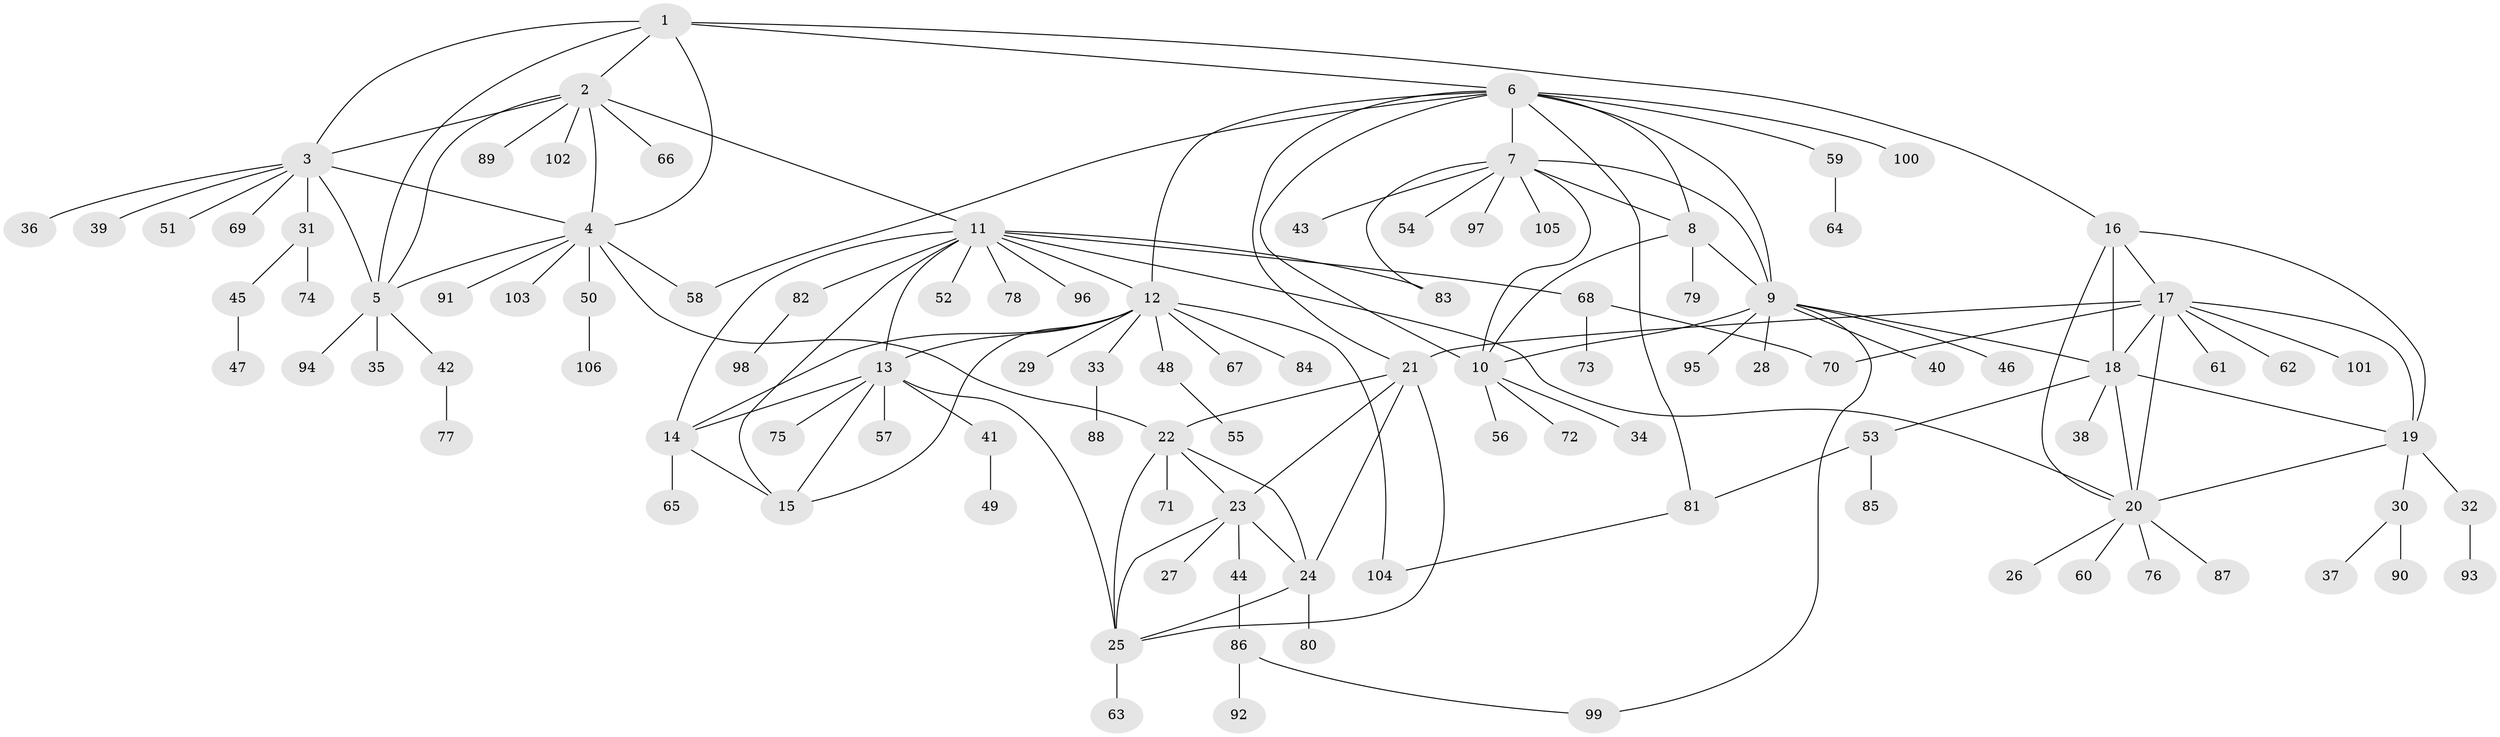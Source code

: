 // Generated by graph-tools (version 1.1) at 2025/37/03/09/25 02:37:28]
// undirected, 106 vertices, 147 edges
graph export_dot {
graph [start="1"]
  node [color=gray90,style=filled];
  1;
  2;
  3;
  4;
  5;
  6;
  7;
  8;
  9;
  10;
  11;
  12;
  13;
  14;
  15;
  16;
  17;
  18;
  19;
  20;
  21;
  22;
  23;
  24;
  25;
  26;
  27;
  28;
  29;
  30;
  31;
  32;
  33;
  34;
  35;
  36;
  37;
  38;
  39;
  40;
  41;
  42;
  43;
  44;
  45;
  46;
  47;
  48;
  49;
  50;
  51;
  52;
  53;
  54;
  55;
  56;
  57;
  58;
  59;
  60;
  61;
  62;
  63;
  64;
  65;
  66;
  67;
  68;
  69;
  70;
  71;
  72;
  73;
  74;
  75;
  76;
  77;
  78;
  79;
  80;
  81;
  82;
  83;
  84;
  85;
  86;
  87;
  88;
  89;
  90;
  91;
  92;
  93;
  94;
  95;
  96;
  97;
  98;
  99;
  100;
  101;
  102;
  103;
  104;
  105;
  106;
  1 -- 2;
  1 -- 3;
  1 -- 4;
  1 -- 5;
  1 -- 6;
  1 -- 16;
  2 -- 3;
  2 -- 4;
  2 -- 5;
  2 -- 11;
  2 -- 66;
  2 -- 89;
  2 -- 102;
  3 -- 4;
  3 -- 5;
  3 -- 31;
  3 -- 36;
  3 -- 39;
  3 -- 51;
  3 -- 69;
  4 -- 5;
  4 -- 22;
  4 -- 50;
  4 -- 58;
  4 -- 91;
  4 -- 103;
  5 -- 35;
  5 -- 42;
  5 -- 94;
  6 -- 7;
  6 -- 8;
  6 -- 9;
  6 -- 10;
  6 -- 12;
  6 -- 21;
  6 -- 58;
  6 -- 59;
  6 -- 81;
  6 -- 100;
  7 -- 8;
  7 -- 9;
  7 -- 10;
  7 -- 43;
  7 -- 54;
  7 -- 83;
  7 -- 97;
  7 -- 105;
  8 -- 9;
  8 -- 10;
  8 -- 79;
  9 -- 10;
  9 -- 18;
  9 -- 28;
  9 -- 40;
  9 -- 46;
  9 -- 95;
  9 -- 99;
  10 -- 34;
  10 -- 56;
  10 -- 72;
  11 -- 12;
  11 -- 13;
  11 -- 14;
  11 -- 15;
  11 -- 20;
  11 -- 52;
  11 -- 68;
  11 -- 78;
  11 -- 82;
  11 -- 83;
  11 -- 96;
  12 -- 13;
  12 -- 14;
  12 -- 15;
  12 -- 29;
  12 -- 33;
  12 -- 48;
  12 -- 67;
  12 -- 84;
  12 -- 104;
  13 -- 14;
  13 -- 15;
  13 -- 25;
  13 -- 41;
  13 -- 57;
  13 -- 75;
  14 -- 15;
  14 -- 65;
  16 -- 17;
  16 -- 18;
  16 -- 19;
  16 -- 20;
  17 -- 18;
  17 -- 19;
  17 -- 20;
  17 -- 21;
  17 -- 61;
  17 -- 62;
  17 -- 70;
  17 -- 101;
  18 -- 19;
  18 -- 20;
  18 -- 38;
  18 -- 53;
  19 -- 20;
  19 -- 30;
  19 -- 32;
  20 -- 26;
  20 -- 60;
  20 -- 76;
  20 -- 87;
  21 -- 22;
  21 -- 23;
  21 -- 24;
  21 -- 25;
  22 -- 23;
  22 -- 24;
  22 -- 25;
  22 -- 71;
  23 -- 24;
  23 -- 25;
  23 -- 27;
  23 -- 44;
  24 -- 25;
  24 -- 80;
  25 -- 63;
  30 -- 37;
  30 -- 90;
  31 -- 45;
  31 -- 74;
  32 -- 93;
  33 -- 88;
  41 -- 49;
  42 -- 77;
  44 -- 86;
  45 -- 47;
  48 -- 55;
  50 -- 106;
  53 -- 81;
  53 -- 85;
  59 -- 64;
  68 -- 70;
  68 -- 73;
  81 -- 104;
  82 -- 98;
  86 -- 92;
  86 -- 99;
}
